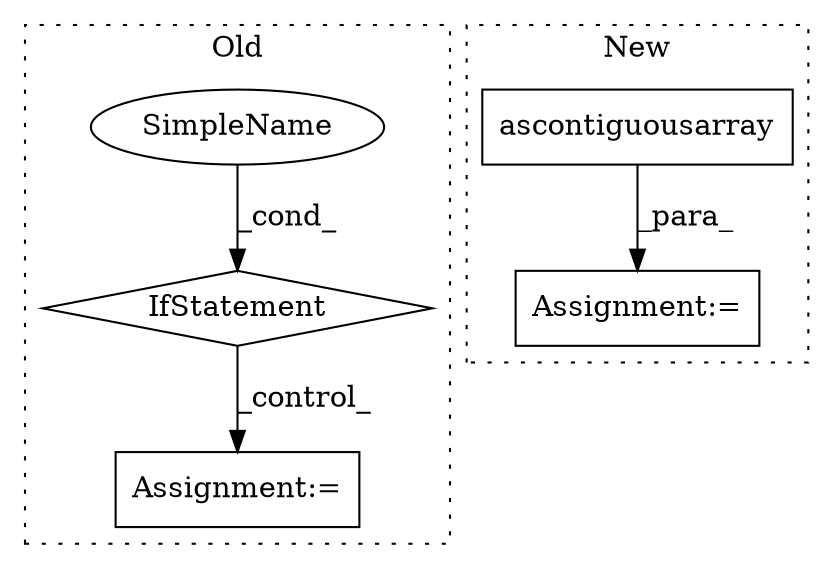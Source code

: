 digraph G {
subgraph cluster0 {
1 [label="IfStatement" a="25" s="5144,5168" l="4,2" shape="diamond"];
4 [label="Assignment:=" a="7" s="5180" l="1" shape="box"];
5 [label="SimpleName" a="42" s="" l="" shape="ellipse"];
label = "Old";
style="dotted";
}
subgraph cluster1 {
2 [label="ascontiguousarray" a="32" s="5127,5146" l="18,1" shape="box"];
3 [label="Assignment:=" a="7" s="5114" l="7" shape="box"];
label = "New";
style="dotted";
}
1 -> 4 [label="_control_"];
2 -> 3 [label="_para_"];
5 -> 1 [label="_cond_"];
}